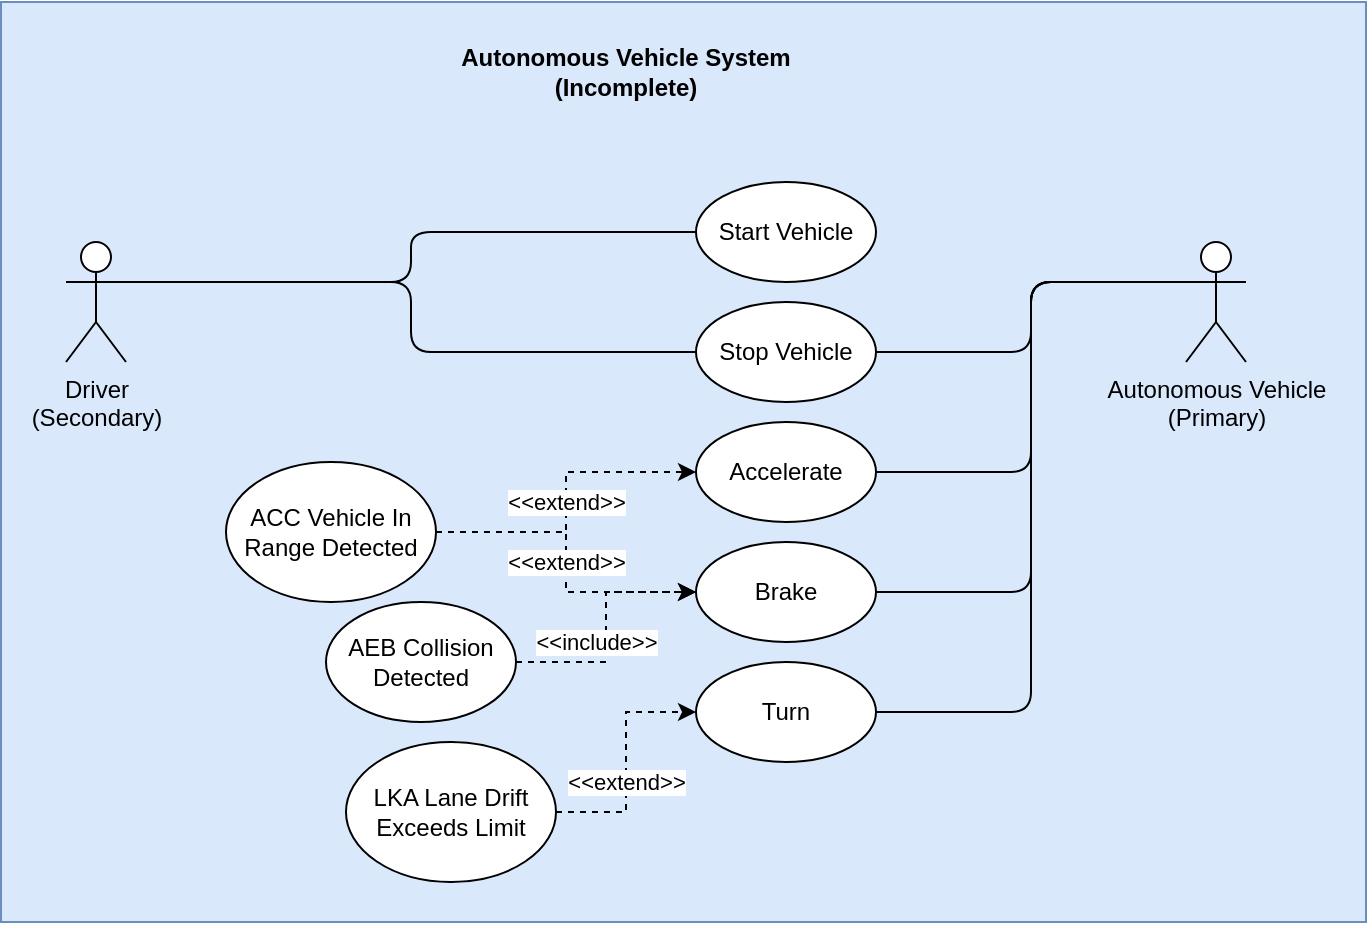 <mxfile version="20.3.0" type="device"><diagram id="7Mj_2TpIRn7UFvfpz59C" name="Page-1"><mxGraphModel dx="1019" dy="873" grid="1" gridSize="10" guides="1" tooltips="1" connect="1" arrows="1" fold="1" page="1" pageScale="1" pageWidth="850" pageHeight="1100" math="0" shadow="0"><root><mxCell id="0"/><mxCell id="1" parent="0"/><mxCell id="sONRLBdMyM7lfYWZshCh-8" value="" style="whiteSpace=wrap;html=1;fillColor=#dae8fc;strokeColor=#6c8ebf;" parent="1" vertex="1"><mxGeometry x="97.5" y="120" width="682.5" height="460" as="geometry"/></mxCell><mxCell id="sONRLBdMyM7lfYWZshCh-9" value="&lt;font style=&quot;font-size: 12px;&quot;&gt;Autonomous Vehicle System&lt;br style=&quot;font-size: 12px;&quot;&gt;(Incomplete)&lt;/font&gt;" style="text;html=1;strokeColor=none;fillColor=none;align=center;verticalAlign=middle;whiteSpace=wrap;rounded=0;fontStyle=1;fontSize=12;" parent="1" vertex="1"><mxGeometry x="238.12" y="130" width="343.75" height="50" as="geometry"/></mxCell><mxCell id="eWvh8xFXzCZS2iHbqgj_-9" style="edgeStyle=orthogonalEdgeStyle;rounded=1;orthogonalLoop=1;jettySize=auto;html=1;exitX=0;exitY=0.333;exitDx=0;exitDy=0;exitPerimeter=0;entryX=1;entryY=0.5;entryDx=0;entryDy=0;endArrow=none;endFill=0;" parent="1" source="sONRLBdMyM7lfYWZshCh-10" target="eWvh8xFXzCZS2iHbqgj_-2" edge="1"><mxGeometry relative="1" as="geometry"/></mxCell><mxCell id="eWvh8xFXzCZS2iHbqgj_-10" style="edgeStyle=orthogonalEdgeStyle;rounded=1;orthogonalLoop=1;jettySize=auto;html=1;exitX=0;exitY=0.333;exitDx=0;exitDy=0;exitPerimeter=0;entryX=1;entryY=0.5;entryDx=0;entryDy=0;endArrow=none;endFill=0;" parent="1" source="sONRLBdMyM7lfYWZshCh-10" target="eWvh8xFXzCZS2iHbqgj_-4" edge="1"><mxGeometry relative="1" as="geometry"/></mxCell><mxCell id="eWvh8xFXzCZS2iHbqgj_-11" style="edgeStyle=orthogonalEdgeStyle;rounded=1;orthogonalLoop=1;jettySize=auto;html=1;exitX=0;exitY=0.333;exitDx=0;exitDy=0;exitPerimeter=0;entryX=1;entryY=0.5;entryDx=0;entryDy=0;endArrow=none;endFill=0;" parent="1" source="sONRLBdMyM7lfYWZshCh-10" target="eWvh8xFXzCZS2iHbqgj_-3" edge="1"><mxGeometry relative="1" as="geometry"/></mxCell><mxCell id="eWvh8xFXzCZS2iHbqgj_-12" style="edgeStyle=orthogonalEdgeStyle;rounded=1;orthogonalLoop=1;jettySize=auto;html=1;exitX=0;exitY=0.333;exitDx=0;exitDy=0;exitPerimeter=0;entryX=1;entryY=0.5;entryDx=0;entryDy=0;endArrow=none;endFill=0;" parent="1" source="sONRLBdMyM7lfYWZshCh-10" target="eWvh8xFXzCZS2iHbqgj_-5" edge="1"><mxGeometry relative="1" as="geometry"/></mxCell><mxCell id="sONRLBdMyM7lfYWZshCh-10" value="Autonomous Vehicle&lt;br&gt;(Primary)" style="shape=umlActor;verticalLabelPosition=bottom;verticalAlign=top;html=1;outlineConnect=0;" parent="1" vertex="1"><mxGeometry x="690" y="240" width="30" height="60" as="geometry"/></mxCell><mxCell id="eWvh8xFXzCZS2iHbqgj_-6" style="edgeStyle=orthogonalEdgeStyle;orthogonalLoop=1;jettySize=auto;html=1;exitX=1;exitY=0.333;exitDx=0;exitDy=0;exitPerimeter=0;entryX=0;entryY=0.5;entryDx=0;entryDy=0;endArrow=none;endFill=0;strokeColor=default;rounded=1;" parent="1" source="sONRLBdMyM7lfYWZshCh-12" target="eWvh8xFXzCZS2iHbqgj_-1" edge="1"><mxGeometry relative="1" as="geometry"/></mxCell><mxCell id="eWvh8xFXzCZS2iHbqgj_-7" style="edgeStyle=orthogonalEdgeStyle;orthogonalLoop=1;jettySize=auto;html=1;exitX=1;exitY=0.333;exitDx=0;exitDy=0;exitPerimeter=0;entryX=0;entryY=0.5;entryDx=0;entryDy=0;endArrow=none;endFill=0;strokeColor=default;rounded=1;" parent="1" source="sONRLBdMyM7lfYWZshCh-12" target="eWvh8xFXzCZS2iHbqgj_-2" edge="1"><mxGeometry relative="1" as="geometry"/></mxCell><mxCell id="sONRLBdMyM7lfYWZshCh-12" value="Driver&lt;br&gt;(Secondary)" style="shape=umlActor;verticalLabelPosition=bottom;verticalAlign=top;html=1;outlineConnect=0;" parent="1" vertex="1"><mxGeometry x="130" y="240" width="30" height="60" as="geometry"/></mxCell><mxCell id="eWvh8xFXzCZS2iHbqgj_-1" value="Start Vehicle" style="ellipse;whiteSpace=wrap;html=1;" parent="1" vertex="1"><mxGeometry x="445" y="210" width="90" height="50" as="geometry"/></mxCell><mxCell id="eWvh8xFXzCZS2iHbqgj_-2" value="Stop Vehicle" style="ellipse;whiteSpace=wrap;html=1;" parent="1" vertex="1"><mxGeometry x="445" y="270" width="90" height="50" as="geometry"/></mxCell><mxCell id="eWvh8xFXzCZS2iHbqgj_-3" value="Brake" style="ellipse;whiteSpace=wrap;html=1;" parent="1" vertex="1"><mxGeometry x="445" y="390" width="90" height="50" as="geometry"/></mxCell><mxCell id="eWvh8xFXzCZS2iHbqgj_-4" value="Accelerate" style="ellipse;whiteSpace=wrap;html=1;" parent="1" vertex="1"><mxGeometry x="445" y="330" width="90" height="50" as="geometry"/></mxCell><mxCell id="eWvh8xFXzCZS2iHbqgj_-5" value="Turn" style="ellipse;whiteSpace=wrap;html=1;" parent="1" vertex="1"><mxGeometry x="445" y="450" width="90" height="50" as="geometry"/></mxCell><mxCell id="eWvh8xFXzCZS2iHbqgj_-19" style="edgeStyle=orthogonalEdgeStyle;rounded=0;orthogonalLoop=1;jettySize=auto;html=1;exitX=1;exitY=0.5;exitDx=0;exitDy=0;entryX=0;entryY=0.5;entryDx=0;entryDy=0;dashed=1;" parent="1" source="eWvh8xFXzCZS2iHbqgj_-13" target="eWvh8xFXzCZS2iHbqgj_-3" edge="1"><mxGeometry relative="1" as="geometry"/></mxCell><mxCell id="eWvh8xFXzCZS2iHbqgj_-20" value="&amp;lt;&amp;lt;include&amp;gt;&amp;gt;" style="edgeLabel;html=1;align=center;verticalAlign=middle;resizable=0;points=[];" parent="eWvh8xFXzCZS2iHbqgj_-19" vertex="1" connectable="0"><mxGeometry x="0.229" y="-2" relative="1" as="geometry"><mxPoint x="-7" y="22" as="offset"/></mxGeometry></mxCell><mxCell id="eWvh8xFXzCZS2iHbqgj_-13" value="AEB Collision Detected" style="ellipse;whiteSpace=wrap;html=1;" parent="1" vertex="1"><mxGeometry x="260" y="420" width="95" height="60" as="geometry"/></mxCell><mxCell id="eWvh8xFXzCZS2iHbqgj_-23" style="edgeStyle=orthogonalEdgeStyle;rounded=0;orthogonalLoop=1;jettySize=auto;html=1;exitX=1;exitY=0.5;exitDx=0;exitDy=0;entryX=0;entryY=0.5;entryDx=0;entryDy=0;dashed=1;strokeColor=default;endArrow=classic;endFill=1;" parent="1" source="eWvh8xFXzCZS2iHbqgj_-15" target="eWvh8xFXzCZS2iHbqgj_-5" edge="1"><mxGeometry relative="1" as="geometry"/></mxCell><mxCell id="eWvh8xFXzCZS2iHbqgj_-24" value="&amp;lt;&amp;lt;extend&amp;gt;&amp;gt;" style="edgeLabel;html=1;align=center;verticalAlign=middle;resizable=0;points=[];" parent="eWvh8xFXzCZS2iHbqgj_-23" vertex="1" connectable="0"><mxGeometry x="0.348" y="1" relative="1" as="geometry"><mxPoint x="1" y="31" as="offset"/></mxGeometry></mxCell><mxCell id="eWvh8xFXzCZS2iHbqgj_-15" value="LKA Lane Drift Exceeds Limit" style="ellipse;whiteSpace=wrap;html=1;" parent="1" vertex="1"><mxGeometry x="270" y="490" width="105" height="70" as="geometry"/></mxCell><mxCell id="eWvh8xFXzCZS2iHbqgj_-25" style="edgeStyle=orthogonalEdgeStyle;rounded=0;orthogonalLoop=1;jettySize=auto;html=1;exitX=1;exitY=0.5;exitDx=0;exitDy=0;entryX=0;entryY=0.5;entryDx=0;entryDy=0;dashed=1;strokeColor=default;fontSize=15;endArrow=classic;endFill=1;" parent="1" source="eWvh8xFXzCZS2iHbqgj_-16" target="eWvh8xFXzCZS2iHbqgj_-3" edge="1"><mxGeometry relative="1" as="geometry"/></mxCell><mxCell id="eWvh8xFXzCZS2iHbqgj_-26" style="edgeStyle=orthogonalEdgeStyle;rounded=0;orthogonalLoop=1;jettySize=auto;html=1;exitX=1;exitY=0.5;exitDx=0;exitDy=0;entryX=0;entryY=0.5;entryDx=0;entryDy=0;dashed=1;strokeColor=default;fontSize=15;endArrow=classic;endFill=1;" parent="1" source="eWvh8xFXzCZS2iHbqgj_-16" target="eWvh8xFXzCZS2iHbqgj_-4" edge="1"><mxGeometry relative="1" as="geometry"/></mxCell><mxCell id="eWvh8xFXzCZS2iHbqgj_-27" value="&amp;lt;&amp;lt;extend&amp;gt;&amp;gt;" style="edgeLabel;html=1;align=center;verticalAlign=middle;resizable=0;points=[];fontSize=11;" parent="eWvh8xFXzCZS2iHbqgj_-26" vertex="1" connectable="0"><mxGeometry x="-0.125" y="1" relative="1" as="geometry"><mxPoint x="1" y="-10" as="offset"/></mxGeometry></mxCell><mxCell id="eWvh8xFXzCZS2iHbqgj_-16" value="ACC Vehicle In Range Detected" style="ellipse;whiteSpace=wrap;html=1;" parent="1" vertex="1"><mxGeometry x="210" y="350" width="105" height="70" as="geometry"/></mxCell><mxCell id="eWvh8xFXzCZS2iHbqgj_-28" value="&amp;lt;&amp;lt;extend&amp;gt;&amp;gt;" style="edgeLabel;html=1;align=center;verticalAlign=middle;resizable=0;points=[];fontSize=11;" parent="1" vertex="1" connectable="0"><mxGeometry x="380" y="400" as="geometry"/></mxCell></root></mxGraphModel></diagram></mxfile>